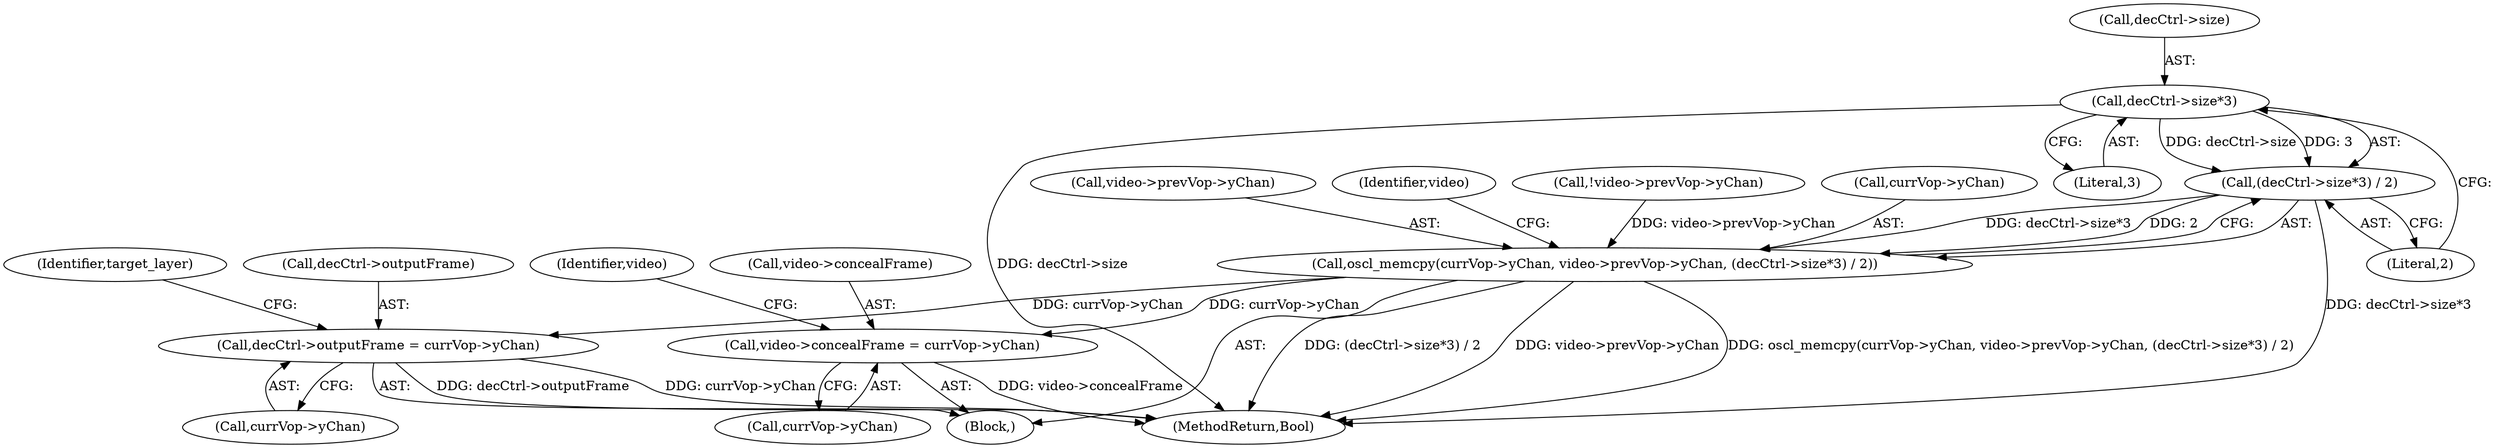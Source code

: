 digraph "0_Android_961e5ac5788b52304e64b9a509781beaf5201fb0_1@pointer" {
"1000293" [label="(Call,decCtrl->size*3)"];
"1000292" [label="(Call,(decCtrl->size*3) / 2)"];
"1000283" [label="(Call,oscl_memcpy(currVop->yChan, video->prevVop->yChan, (decCtrl->size*3) / 2))"];
"1000304" [label="(Call,video->concealFrame = currVop->yChan)"];
"1000318" [label="(Call,decCtrl->outputFrame = currVop->yChan)"];
"1000322" [label="(Call,currVop->yChan)"];
"1000304" [label="(Call,video->concealFrame = currVop->yChan)"];
"1000308" [label="(Call,currVop->yChan)"];
"1000287" [label="(Call,video->prevVop->yChan)"];
"1000301" [label="(Identifier,video)"];
"1000318" [label="(Call,decCtrl->outputFrame = currVop->yChan)"];
"1000313" [label="(Identifier,video)"];
"1000297" [label="(Literal,3)"];
"1000664" [label="(MethodReturn,Bool)"];
"1000319" [label="(Call,decCtrl->outputFrame)"];
"1000269" [label="(Call,!video->prevVop->yChan)"];
"1000305" [label="(Call,video->concealFrame)"];
"1000292" [label="(Call,(decCtrl->size*3) / 2)"];
"1000195" [label="(Block,)"];
"1000326" [label="(Identifier,target_layer)"];
"1000298" [label="(Literal,2)"];
"1000283" [label="(Call,oscl_memcpy(currVop->yChan, video->prevVop->yChan, (decCtrl->size*3) / 2))"];
"1000293" [label="(Call,decCtrl->size*3)"];
"1000294" [label="(Call,decCtrl->size)"];
"1000284" [label="(Call,currVop->yChan)"];
"1000293" -> "1000292"  [label="AST: "];
"1000293" -> "1000297"  [label="CFG: "];
"1000294" -> "1000293"  [label="AST: "];
"1000297" -> "1000293"  [label="AST: "];
"1000298" -> "1000293"  [label="CFG: "];
"1000293" -> "1000664"  [label="DDG: decCtrl->size"];
"1000293" -> "1000292"  [label="DDG: decCtrl->size"];
"1000293" -> "1000292"  [label="DDG: 3"];
"1000292" -> "1000283"  [label="AST: "];
"1000292" -> "1000298"  [label="CFG: "];
"1000298" -> "1000292"  [label="AST: "];
"1000283" -> "1000292"  [label="CFG: "];
"1000292" -> "1000664"  [label="DDG: decCtrl->size*3"];
"1000292" -> "1000283"  [label="DDG: decCtrl->size*3"];
"1000292" -> "1000283"  [label="DDG: 2"];
"1000283" -> "1000195"  [label="AST: "];
"1000284" -> "1000283"  [label="AST: "];
"1000287" -> "1000283"  [label="AST: "];
"1000301" -> "1000283"  [label="CFG: "];
"1000283" -> "1000664"  [label="DDG: (decCtrl->size*3) / 2"];
"1000283" -> "1000664"  [label="DDG: video->prevVop->yChan"];
"1000283" -> "1000664"  [label="DDG: oscl_memcpy(currVop->yChan, video->prevVop->yChan, (decCtrl->size*3) / 2)"];
"1000269" -> "1000283"  [label="DDG: video->prevVop->yChan"];
"1000283" -> "1000304"  [label="DDG: currVop->yChan"];
"1000283" -> "1000318"  [label="DDG: currVop->yChan"];
"1000304" -> "1000195"  [label="AST: "];
"1000304" -> "1000308"  [label="CFG: "];
"1000305" -> "1000304"  [label="AST: "];
"1000308" -> "1000304"  [label="AST: "];
"1000313" -> "1000304"  [label="CFG: "];
"1000304" -> "1000664"  [label="DDG: video->concealFrame"];
"1000318" -> "1000195"  [label="AST: "];
"1000318" -> "1000322"  [label="CFG: "];
"1000319" -> "1000318"  [label="AST: "];
"1000322" -> "1000318"  [label="AST: "];
"1000326" -> "1000318"  [label="CFG: "];
"1000318" -> "1000664"  [label="DDG: decCtrl->outputFrame"];
"1000318" -> "1000664"  [label="DDG: currVop->yChan"];
}
